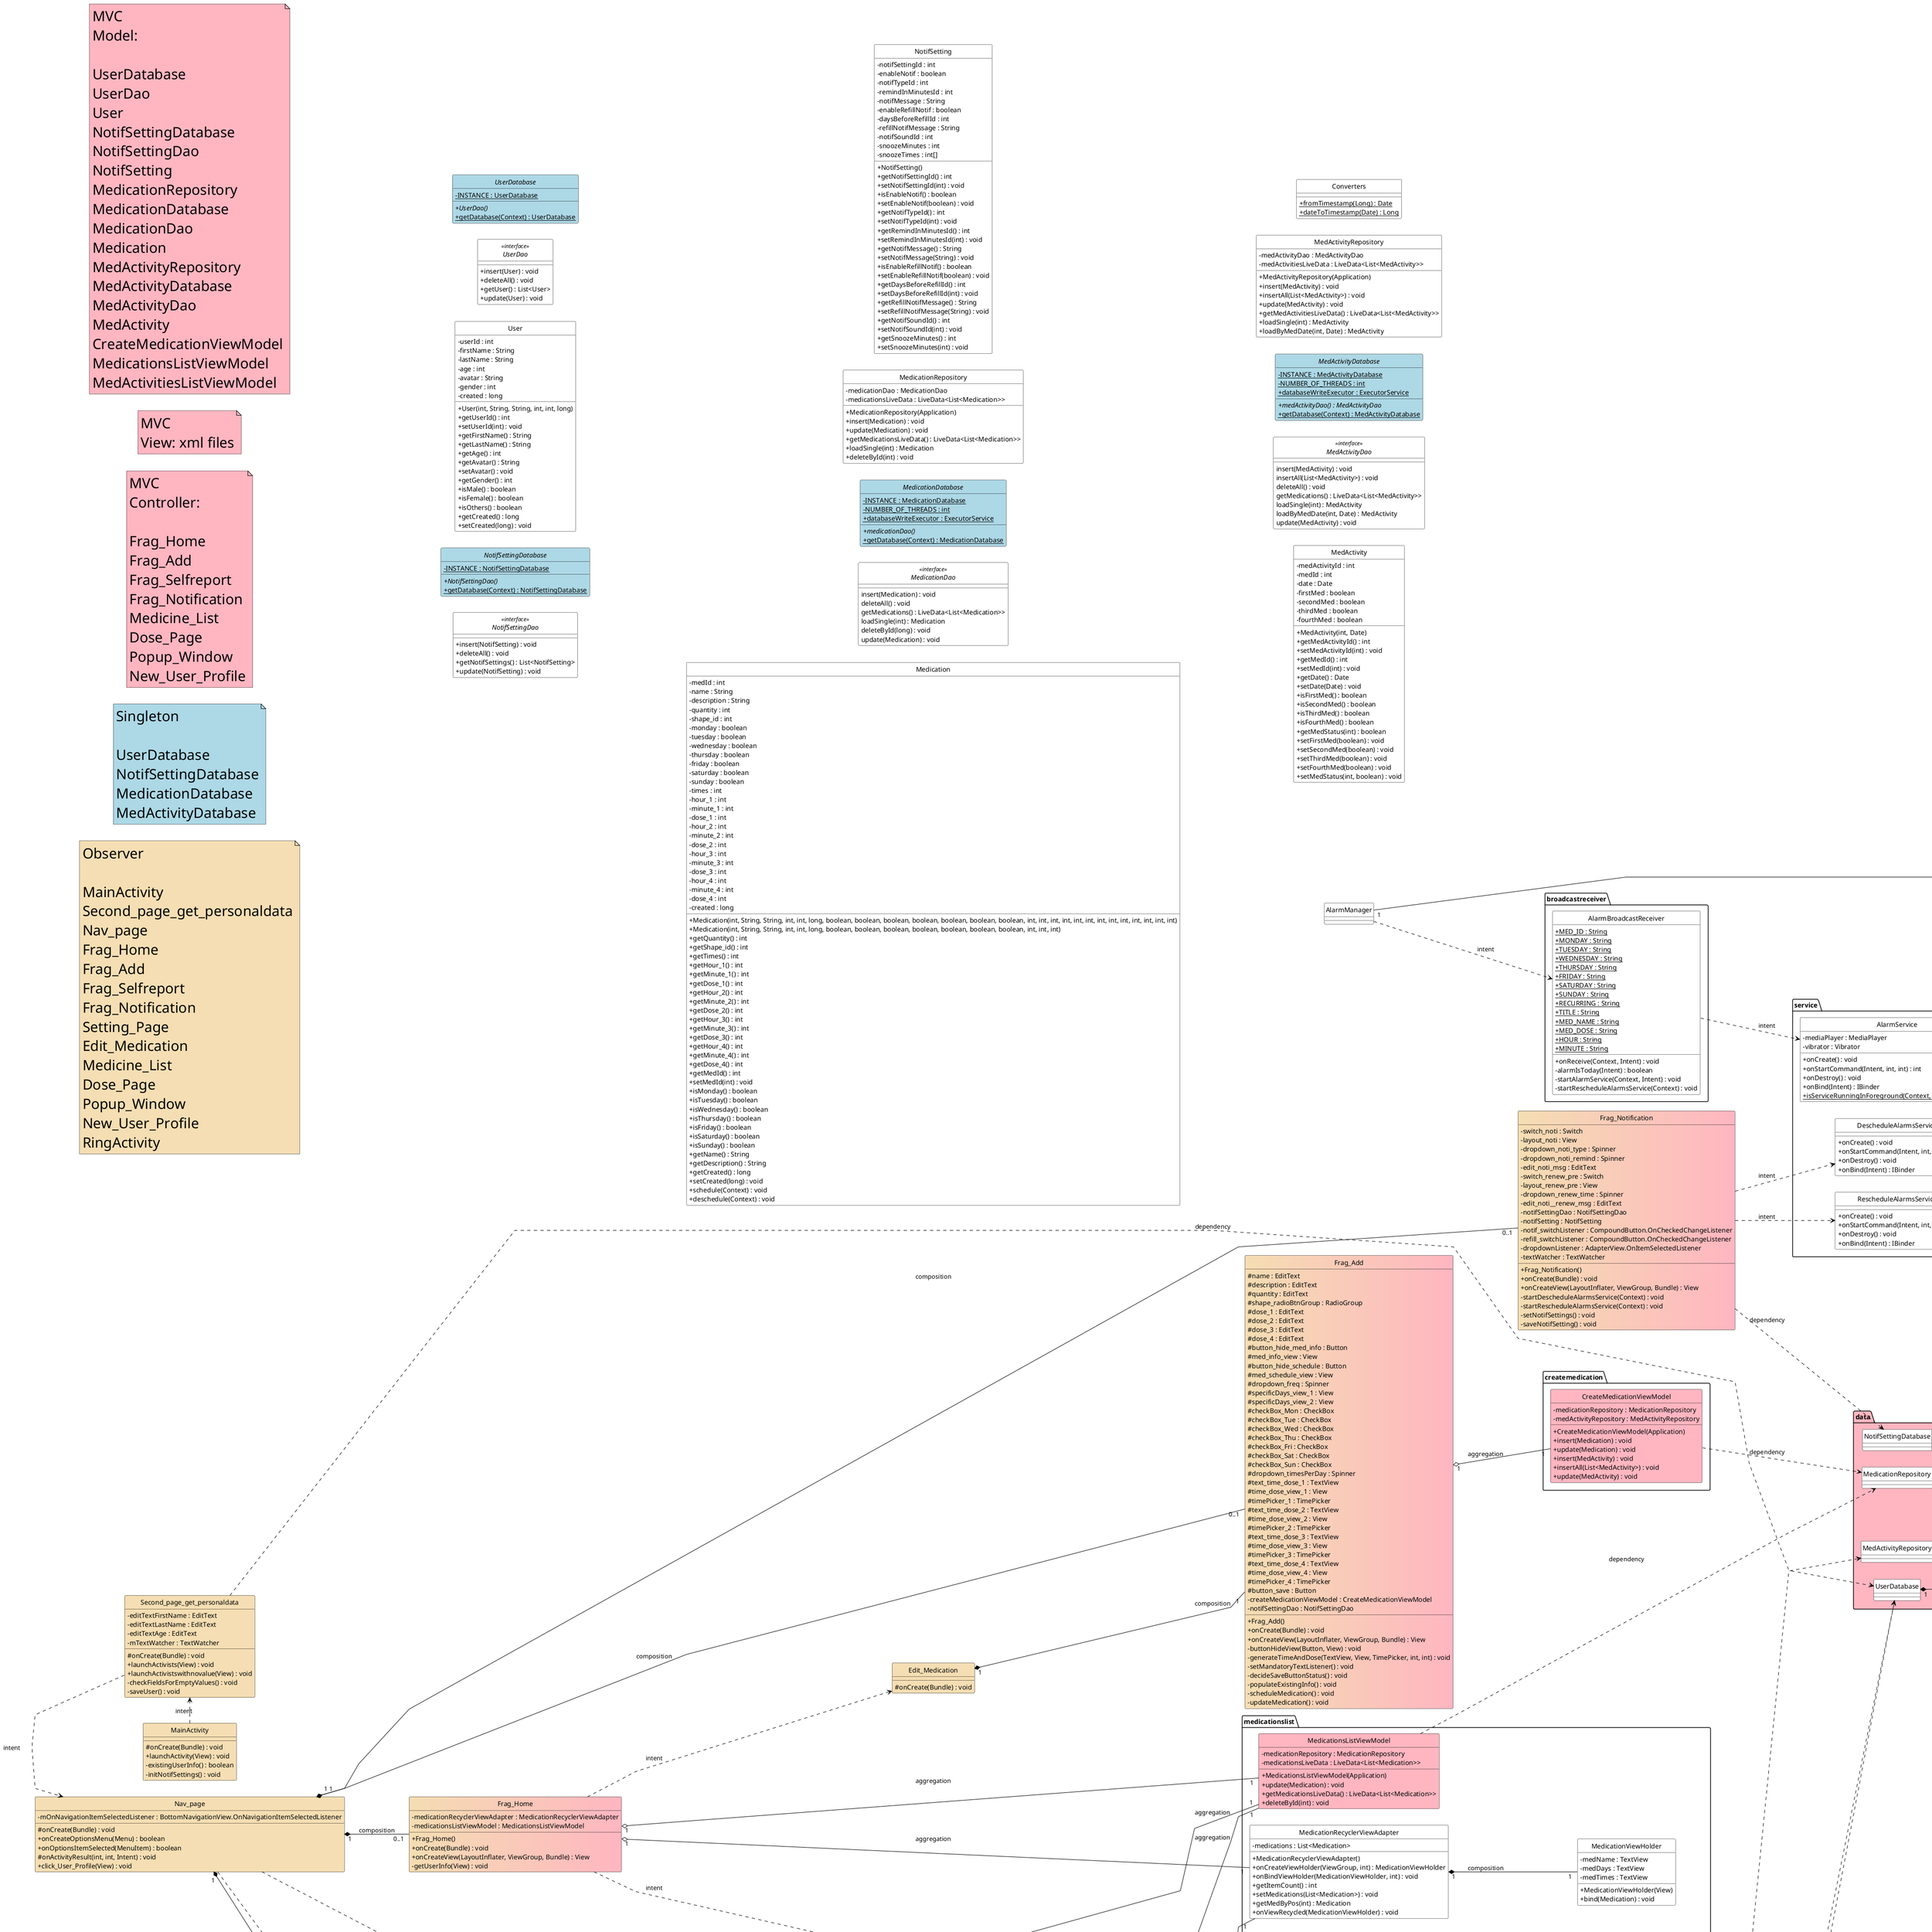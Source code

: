 @startuml
hide circle
skinparam classAttributeIconSize 0
skinparam legendBackgroundColor white
skinparam legendFontSize 50
skinparam noteFontSize 30
skinparam noteBorderColor black
skinparam linetype polyline
'skinparam linetype ortho
skinparam class {
    BackgroundColor white
    ArrowColor black
    BorderColor black
}
left to right direction

legend left
 <back:lightpink>   </back> MVC
 <back:lightblue>   </back> Singleton
 <back:wheat>   </back> Observer
endlegend

note as N1 #lightpink
    MVC
    Model:

    UserDatabase
    UserDao
    User
    NotifSettingDatabase
    NotifSettingDao
    NotifSetting
    MedicationRepository
    MedicationDatabase
    MedicationDao
    Medication
    MedActivityRepository
    MedActivityDatabase
    MedActivityDao
    MedActivity
    CreateMedicationViewModel
    MedicationsListViewModel
    MedActivitiesListViewModel
endnote

note as N2 #lightpink
    MVC
    View: xml files
endnote

note as N3 #lightpink
    MVC
    Controller:

    Frag_Home
    Frag_Add
    Frag_Selfreport
    Frag_Notification
    Medicine_List
    Dose_Page
    Popup_Window
    New_User_Profile
endnote

note as N4 #lightblue
    Singleton

    UserDatabase
    NotifSettingDatabase
    MedicationDatabase
    MedActivityDatabase
endnote

note as N5 #wheat
    Observer

    MainActivity
    Second_page_get_personaldata
    Nav_page
    Frag_Home
    Frag_Add
    Frag_Selfreport
    Frag_Notification
    Setting_Page
    Edit_Medication
    Medicine_List
    Dose_Page
    Popup_Window
    New_User_Profile
    RingActivity
endnote

package data #lightpink {
    UserDatabase "1 " *-- "1 " UserDao : composition
    UserDao "1 " o-- "0..1 " User : aggregation

    NotifSettingDatabase "1 " *-- "1 " NotifSettingDao : composition
    NotifSettingDao "1 " o-- "0..1 " NotifSetting : aggregation

    MedicationRepository "1 " o-- "1 " MedicationDatabase : aggregation
    MedicationDatabase "1 " *-- "1 " MedicationDao : composition
    MedicationDao "1 " o-- "0..* " Medication : aggregation

    MedActivityDatabase "1 " *-- "1 " Converters : composition
    MedActivityRepository "1 " o-- "1 " MedActivityDatabase : aggregation
    MedActivityDatabase "1 " *-- "1 " MedActivityDao : composition
    MedActivityDao "1 " o-- "0..* " MedActivity : aggregation
}

MainActivity .right.> Second_page_get_personaldata : intent
Second_page_get_personaldata .right.> Nav_page : intent

Nav_page "1 " *-- "0..1 " Frag_Home : composition
Nav_page "1 " *-- "0..1 " Frag_Add : composition
Nav_page "1 " *-- "0..1 " Frag_Selfreport : composition
Nav_page "1 " *-- "0..1 " Frag_Notification : composition

Nav_page ..> New_User_Profile : intent
Nav_page ..> Setting_Page : intent

Setting_Page ..> Popup_Window : intent
Setting_Page ..> Medicine_List : intent
Setting_Page ..> Dose_Page : intent

Frag_Home ..> Dose_Page : intent
Frag_Home ..> Edit_Medication : intent

Frag_Home "1 " o-- "1 " medicationslist.MedicationsListViewModel : aggregation
Frag_Home "1 " o-- "1 " medicationslist.MedicationRecyclerViewAdapter : aggregation
Medicine_List "1 " o-- "1 " medicationslist.MedicationsListViewModel : aggregation
Medicine_List "1 " o-- "1 " medicationslist.MedicationRecyclerViewAdapter : aggregation
Dose_Page "1 " o-- "1 " medicationslist.MedicationsListViewModel : aggregation
Dose_Page "1 " o-- "1 " medicationslist.MedActivitiesListViewModel : aggregation
Dose_Page "1 " o-- "1 " medicationslist.DoseRecyclerViewAdapter : aggregation
medicationslist.DoseViewHolder "1 " o-up- "1 " medicationslist.MedActivitiesListViewModel : aggregation

Frag_Add "1 " o-- "1 " createmedication.CreateMedicationViewModel : aggregation

Edit_Medication "1 " *-- "1 " Frag_Add : composition

Medication "0..* " o-up- "1 " AlarmManager : aggregation
AlarmManager ..> broadcastreceiver.AlarmBroadcastReceiver : intent
broadcastreceiver.AlarmBroadcastReceiver ..> service.AlarmService : intent
service.AlarmService ..> RingActivity : intent

Frag_Notification ..> service.RescheduleAlarmsService : intent
Frag_Notification ..> service.DescheduleAlarmsService : intent

service.AlarmService ..> application.App : dependency
service.RescheduleAlarmsService ..> application.App : dependency
service.DescheduleAlarmsService ..> application.App : dependency

medicationslist.MedicationRecyclerViewAdapter "1 " *-- "1 " medicationslist.MedicationViewHolder : composition
medicationslist.DoseRecyclerViewAdapter "1 " *-- "1 " medicationslist.DoseViewHolder : composition

Second_page_get_personaldata ..> UserDatabase : dependency
New_User_Profile ..> UserDatabase : dependency
Popup_Window ..> UserDatabase : dependency
createmedication.CreateMedicationViewModel ..> MedicationRepository : dependency
Frag_Notification ..> NotifSettingDatabase : dependency
medicationslist.MedicationsListViewModel ..> MedicationRepository : dependency
medicationslist.MedActivitiesListViewModel ..> MedActivityRepository : dependency

class MainActivity #wheat {
    # onCreate(Bundle) : void
    + launchActivity(View) : void
    - existingUserInfo() : boolean
    - initNotifSettings() : void
}

class Second_page_get_personaldata #wheat {
    - editTextFirstName : EditText
    - editTextLastName : EditText
    - editTextAge : EditText
    - mTextWatcher : TextWatcher

    # onCreate(Bundle) : void
    + launchActivists(View) : void
    + launchActivistswithnovalue(View) : void
    - checkFieldsForEmptyValues() : void
    - saveUser() : void
}

class Nav_page #wheat {
    - mOnNavigationItemSelectedListener : BottomNavigationView.OnNavigationItemSelectedListener

    # onCreate(Bundle) : void
    + onCreateOptionsMenu(Menu) : boolean
    + onOptionsItemSelected(MenuItem) : boolean
    # onActivityResult(int, int, Intent) : void
    + click_User_Profile(View) : void
}

class Frag_Home #wheat|lightpink {
    - medicationRecyclerViewAdapter : MedicationRecyclerViewAdapter
    - medicationsListViewModel : MedicationsListViewModel

    + Frag_Home()
    + onCreate(Bundle) : void
    + onCreateView(LayoutInflater, ViewGroup, Bundle) : View
    - getUserInfo(View) : void
}

class Frag_Add #wheat|lightpink {
    # name : EditText
    # description : EditText
    # quantity : EditText
    # shape_radioBtnGroup : RadioGroup
    # dose_1 : EditText
    # dose_2 : EditText
    # dose_3 : EditText
    # dose_4 : EditText
    # button_hide_med_info : Button
    # med_info_view : View
    # button_hide_schedule : Button
    # med_schedule_view : View
    # dropdown_freq : Spinner
    # specificDays_view_1 : View
    # specificDays_view_2 : View
    # checkBox_Mon : CheckBox
    # checkBox_Tue : CheckBox
    # checkBox_Wed : CheckBox
    # checkBox_Thu : CheckBox
    # checkBox_Fri : CheckBox
    # checkBox_Sat : CheckBox
    # checkBox_Sun : CheckBox
    # dropdown_timesPerDay : Spinner
    # text_time_dose_1 : TextView
    # time_dose_view_1 : View
    # timePicker_1 : TimePicker
    # text_time_dose_2 : TextView
    # time_dose_view_2 : View
    # timePicker_2 : TimePicker
    # text_time_dose_3 : TextView
    # time_dose_view_3 : View
    # timePicker_3 : TimePicker
    # text_time_dose_4 : TextView
    # time_dose_view_4 : View
    # timePicker_4 : TimePicker
    # button_save : Button
    - createMedicationViewModel : CreateMedicationViewModel
    - notifSettingDao : NotifSettingDao

    + Frag_Add()
    + onCreate(Bundle) : void
    + onCreateView(LayoutInflater, ViewGroup, Bundle) : View
    - buttonHideView(Button, View) : void
    - generateTimeAndDose(TextView, View, TimePicker, int, int) : void
    - setMandatoryTextListener() : void
    - decideSaveButtonStatus() : void
    - populateExistingInfo() : void
    - scheduleMedication() : void
    - updateMedication() : void
}

class Frag_Selfreport #wheat|lightpink {
    + Frag_Selfreport()
    + onCreateView(LayoutInflater, ViewGroup, Bundle) : View
}

class Frag_Notification #wheat|lightpink {
    - switch_noti : Switch
    - layout_noti : View
    - dropdown_noti_type : Spinner
    - dropdown_noti_remind : Spinner
    - edit_noti_msg : EditText
    - switch_renew_pre : Switch
    - layout_renew_pre : View
    - dropdown_renew_time : Spinner
    - edit_noti__renew_msg : EditText
    - notifSettingDao : NotifSettingDao
    - notifSetting : NotifSetting
    - notif_switchListener : CompoundButton.OnCheckedChangeListener
    - refill_switchListener : CompoundButton.OnCheckedChangeListener
    - dropdownListener : AdapterView.OnItemSelectedListener
    - textWatcher : TextWatcher

    + Frag_Notification()
    + onCreate(Bundle) : void
    + onCreateView(LayoutInflater, ViewGroup, Bundle) : View
    - startDescheduleAlarmsService(Context) : void
    - startRescheduleAlarmsService(Context) : void
    - setNotifSettings() : void
    - saveNotifSetting() : void
}

class New_User_Profile #wheat|lightpink {
    - userDao : UserDao
    - users : List<User>
    - editTextFirstName : EditText
    - editTextLastName : EditText
    - editTextAge  : EditText
    - mTextWatcher : TextWatcher

    # onCreate(Bundle) : void
    - checkFieldsForEmptyValues() : void
    - setUserProperties() : void
    - saveUser() : void
}

class Setting_Page #wheat {
    - image : int[]
    - headline : String[]
    - bottomline : String[]

    # onCreate(Bundle) : void
    + CheckboxClickCheck(View) : void
    + click_name_tag(View) : void
    + avatar_click(View) : void
    + onActivityResult(int, int, Intent) : void
    - setUserProperties() : void
}

class Popup_Window #wheat|lightpink {
    - userDao : UserDao
    - users : List<User>

    # onCreate(Bundle) : void
    + avatar_change(View view) : void
    + avatar_change1(View view) : void
}

class Medicine_List #wheat|lightpink {
    # onCreate(Bundle) : void
}

class Dose_Page #wheat|lightpink {
    # onCreate(Bundle) : void
}

class Edit_Medication #wheat {
    # onCreate(Bundle) : void
}

class RingActivity #wheat {
    # dismiss : Button
    # snooze : Button
    # clock : ImageView
    # message : TextView

    # onCreate(Bundle) : void
    - animateClock() : void
}

'application
class application.App {
    + CHANNEL_ID : String

    + onCreate() : void
    - createNotificationChannel() : void
}

'broadcastreceiver
class broadcastreceiver.AlarmBroadcastReceiver {
    {static} + MED_ID : String
    {static} + MONDAY : String
    {static} + TUESDAY : String
    {static} + WEDNESDAY : String
    {static} + THURSDAY : String
    {static} + FRIDAY : String
    {static} + SATURDAY : String
    {static} + SUNDAY : String
    {static} + RECURRING : String
    {static} + TITLE : String
    {static} + MED_NAME : String
    {static} + MED_DOSE : String
    {static} + HOUR : String
    {static} + MINUTE : String

    + onReceive(Context, Intent) : void
    - alarmIsToday(Intent) : boolean
    - startAlarmService(Context, Intent) : void
    - startRescheduleAlarmsService(Context) : void
}

'createmedication
class createmedication.CreateMedicationViewModel #lightpink {
    - medicationRepository : MedicationRepository
    - medActivityRepository : MedActivityRepository

    + CreateMedicationViewModel(Application)
    + insert(Medication) : void
    + update(Medication) : void
    + insert(MedActivity) : void
    + insertAll(List<MedActivity>) : void
    + update(MedActivity) : void
}

'data
abstract class UserDatabase #lightblue {
    {static} - INSTANCE : UserDatabase

    {abstract} + UserDao()
    {static} + getDatabase(Context) : UserDatabase
}

interface UserDao << interface >> {
    + insert(User) : void
    + deleteAll() : void
    + getUser() : List<User>
    + update(User) : void
}

class User {
    - userId : int
    - firstName : String
    - lastName : String
    - age : int
    - avatar : String
    - gender : int
    - created : long

    + User(int, String, String, int, int, long)
    + getUserId() : int
    + setUserId(int) : void
    + getFirstName() : String
    + getLastName() : String
    + getAge() : int
    + getAvatar() : String
    + setAvatar() : void
    + getGender() : int
    + isMale() : boolean
    + isFemale() : boolean
    + isOthers() : boolean
    + getCreated() : long
    + setCreated(long) : void
}

abstract class NotifSettingDatabase #lightblue {
    {static} - INSTANCE : NotifSettingDatabase

    {abstract} + NotifSettingDao()
    {static} + getDatabase(Context) : NotifSettingDatabase
}

interface NotifSettingDao << interface >> {
    + insert(NotifSetting) : void
    + deleteAll() : void
    + getNotifSettings() : List<NotifSetting>
    + update(NotifSetting) : void
}

class NotifSetting {
    - notifSettingId : int
    - enableNotif : boolean
    - notifTypeId : int
    - remindInMinutesId : int
    - notifMessage : String
    - enableRefillNotif : boolean
    - daysBeforeRefillId : int
    - refillNotifMessage : String
    - notifSoundId : int
    - snoozeMinutes : int
    - snoozeTimes : int[]

    + NotifSetting()
    + getNotifSettingId() : int
    + setNotifSettingId(int) : void
    + isEnableNotif() : boolean
    + setEnableNotif(boolean) : void
    + getNotifTypeId() : int
    + setNotifTypeId(int) : void
    + getRemindInMinutesId() : int
    + setRemindInMinutesId(int) : void
    + getNotifMessage() : String
    + setNotifMessage(String) : void
    + isEnableRefillNotif() : boolean
    + setEnableRefillNotif(boolean) : void
    + getDaysBeforeRefillId() : int
    + setDaysBeforeRefillId(int) : void
    + getRefillNotifMessage() : String
    + setRefillNotifMessage(String) : void
    + getNotifSoundId() : int
    + setNotifSoundId(int) : void
    + getSnoozeMinutes() : int
    + setSnoozeMinutes(int) : void
}

class MedicationRepository {
    - medicationDao : MedicationDao
    - medicationsLiveData : LiveData<List<Medication>>

    + MedicationRepository(Application)
    + insert(Medication) : void
    + update(Medication) : void
    + getMedicationsLiveData() : LiveData<List<Medication>>
    + loadSingle(int) : Medication
    + deleteById(int) : void
}

abstract class MedicationDatabase #lightblue {
    {static} - INSTANCE : MedicationDatabase
    {static} - NUMBER_OF_THREADS : int
    {static} + databaseWriteExecutor : ExecutorService

    {abstract} + medicationDao()
    {static} + getDatabase(Context) : MedicationDatabase
}

interface MedicationDao << interface >> {
    insert(Medication) : void
    deleteAll() : void
    getMedications() : LiveData<List<Medication>>
    loadSingle(int) : Medication
    deleteById(long) : void
    update(Medication) : void
}

class Medication {
    - medId : int
    - name : String
    - description : String
    - quantity : int
    - shape_id : int
    - monday : boolean
    - tuesday : boolean
    - wednesday : boolean
    - thursday : boolean
    - friday : boolean
    - saturday : boolean
    - sunday : boolean
    - times : int
    - hour_1 : int
    - minute_1 : int
    - dose_1 : int
    - hour_2 : int
    - minute_2 : int
    - dose_2 : int
    - hour_3 : int
    - minute_3 : int
    - dose_3 : int
    - hour_4 : int
    - minute_4 : int
    - dose_4 : int
    - created : long
    
    + Medication(int, String, String, int, int, long, boolean, boolean, boolean, boolean, boolean, boolean, boolean, int, int, int, int, int, int, int, int, int, int, int, int, int)
    + Medication(int, String, String, int, int, long, boolean, boolean, boolean, boolean, boolean, boolean, boolean, int, int, int)
    + getQuantity() : int
    + getShape_id() : int
    + getTimes() : int
    + getHour_1() : int
    + getMinute_1() : int
    + getDose_1() : int
    + getHour_2() : int
    + getMinute_2() : int
    + getDose_2() : int
    + getHour_3() : int
    + getMinute_3() : int
    + getDose_3() : int
    + getHour_4() : int
    + getMinute_4() : int
    + getDose_4() : int
    + getMedId() : int
    + setMedId(int) : void
    + isMonday() : boolean
    + isTuesday() : boolean
    + isWednesday() : boolean
    + isThursday() : boolean
    + isFriday() : boolean
    + isSaturday() : boolean
    + isSunday() : boolean
    + getName() : String
    + getDescription() : String
    + getCreated() : long
    + setCreated(long) : void
    + schedule(Context) : void
    + deschedule(Context) : void
}

class Converters {
    {static} + fromTimestamp(Long) : Date
    {static} + dateToTimestamp(Date) : Long
}

class MedActivityRepository {
    - medActivityDao : MedActivityDao
    - medActivitiesLiveData : LiveData<List<MedActivity>>

    + MedActivityRepository(Application)
    + insert(MedActivity) : void
    + insertAll(List<MedActivity>) : void
    + update(MedActivity) : void
    + getMedActivitiesLiveData() : LiveData<List<MedActivity>>
    + loadSingle(int) : MedActivity
    + loadByMedDate(int, Date) : MedActivity
}

abstract class MedActivityDatabase #lightblue {
    {static} - INSTANCE : MedActivityDatabase
    {static} - NUMBER_OF_THREADS : int
    {static} + databaseWriteExecutor : ExecutorService

    {abstract} + medActivityDao() : MedActivityDao
    {static} + getDatabase(Context) : MedActivityDatabase
}

interface MedActivityDao << interface >> {
    insert(MedActivity) : void
    insertAll(List<MedActivity>) : void
    deleteAll() : void
    getMedications() : LiveData<List<MedActivity>>
    loadSingle(int) : MedActivity
    loadByMedDate(int, Date) : MedActivity
    update(MedActivity) : void
}

class MedActivity {
    - medActivityId : int
    - medId : int
    - date : Date
    - firstMed : boolean
    - secondMed : boolean
    - thirdMed : boolean
    - fourthMed : boolean
    
    + MedActivity(int, Date)
    + getMedActivityId() : int
    + setMedActivityId(int) : void
    + getMedId() : int
    + setMedId(int) : void
    + getDate() : Date
    + setDate(Date) : void
    + isFirstMed() : boolean
    + isSecondMed() : boolean
    + isThirdMed() : boolean
    + isFourthMed() : boolean
    + getMedStatus(int) : boolean
    + setFirstMed(boolean) : void
    + setSecondMed(boolean) : void
    + setThirdMed(boolean) : void
    + setFourthMed(boolean) : void
    + setMedStatus(int, boolean) : void
}

'medicationslist
class medicationslist.MedicationsListViewModel #lightpink {
    - medicationRepository : MedicationRepository
    - medicationsLiveData : LiveData<List<Medication>>

    + MedicationsListViewModel(Application)
    + update(Medication) : void
    + getMedicationsLiveData() : LiveData<List<Medication>>
    + deleteById(int) : void
}

class medicationslist.MedicationViewHolder {
    - medName : TextView
    - medDays : TextView
    - medTimes : TextView

    + MedicationViewHolder(View)
    + bind(Medication) : void
}

class medicationslist.MedicationRecyclerViewAdapter {
    - medications : List<Medication>
    
    + MedicationRecyclerViewAdapter()
    + onCreateViewHolder(ViewGroup, int) : MedicationViewHolder
    + onBindViewHolder(MedicationViewHolder, int) : void
    + getItemCount() : int
    + setMedications(List<Medication>) : void
    + getMedByPos(int) : Medication
    + onViewRecycled(MedicationViewHolder) : void
}

class medicationslist.MedActivitiesListViewModel #lightpink {
    - medActivityRepository : MedActivityRepository
    - medActivitiesLiveData : LiveData<List<MedActivity>>

    + MedActivitiesListViewModel(Application)
    + update(MedActivity) : void
    + getMedActivitiesLiveData() : LiveData<List<MedActivity>>
}

class medicationslist.DoseViewHolder {
    - medTime : TextView
    - medName : TextView
    - medDose : TextView
    - checkBox : CheckBox
    - application : Application
    - year : int
    - month : int
    - day : int
    
    + DoseViewHolder(View, Application, int, int, int)
    + bind(Medication) : void
    + bind(Medication, MedActivity, int) : void
}

class medicationslist.DoseRecyclerViewAdapter {
    - doses : List<Medication>
    - medActivities : List<MedActivity>
    - application : Application
    - year : int
    - month : int
    - day : int
    
    + DoseRecyclerViewAdapter()
    + onCreateViewHolder(ViewGroup, int) : DoseViewHolder
    + onBindViewHolder(DoseViewHolder, int) : void
    + getItemCount() : int
    + setDate(int, int, int) : void
    + setDoses(List<Medication>) : void
    + setMedActivities(Application, List<MedActivity>) : void
}

'service
class service.AlarmService {
    - mediaPlayer : MediaPlayer
    - vibrator : Vibrator
    
    + onCreate() : void
    + onStartCommand(Intent, int, int) : int
    + onDestroy() : void
    + onBind(Intent) : IBinder
    {static} + isServiceRunningInForeground(Context, Class<?>) : boolean
}

class service.RescheduleAlarmsService {
    + onCreate() : void
    + onStartCommand(Intent, int, int) : int
    + onDestroy() : void
    + onBind(Intent) : IBinder
}

class service.DescheduleAlarmsService {
    + onCreate() : void
    + onStartCommand(Intent, int, int) : int
    + onDestroy() : void
    + onBind(Intent) : IBinder
}

@enduml